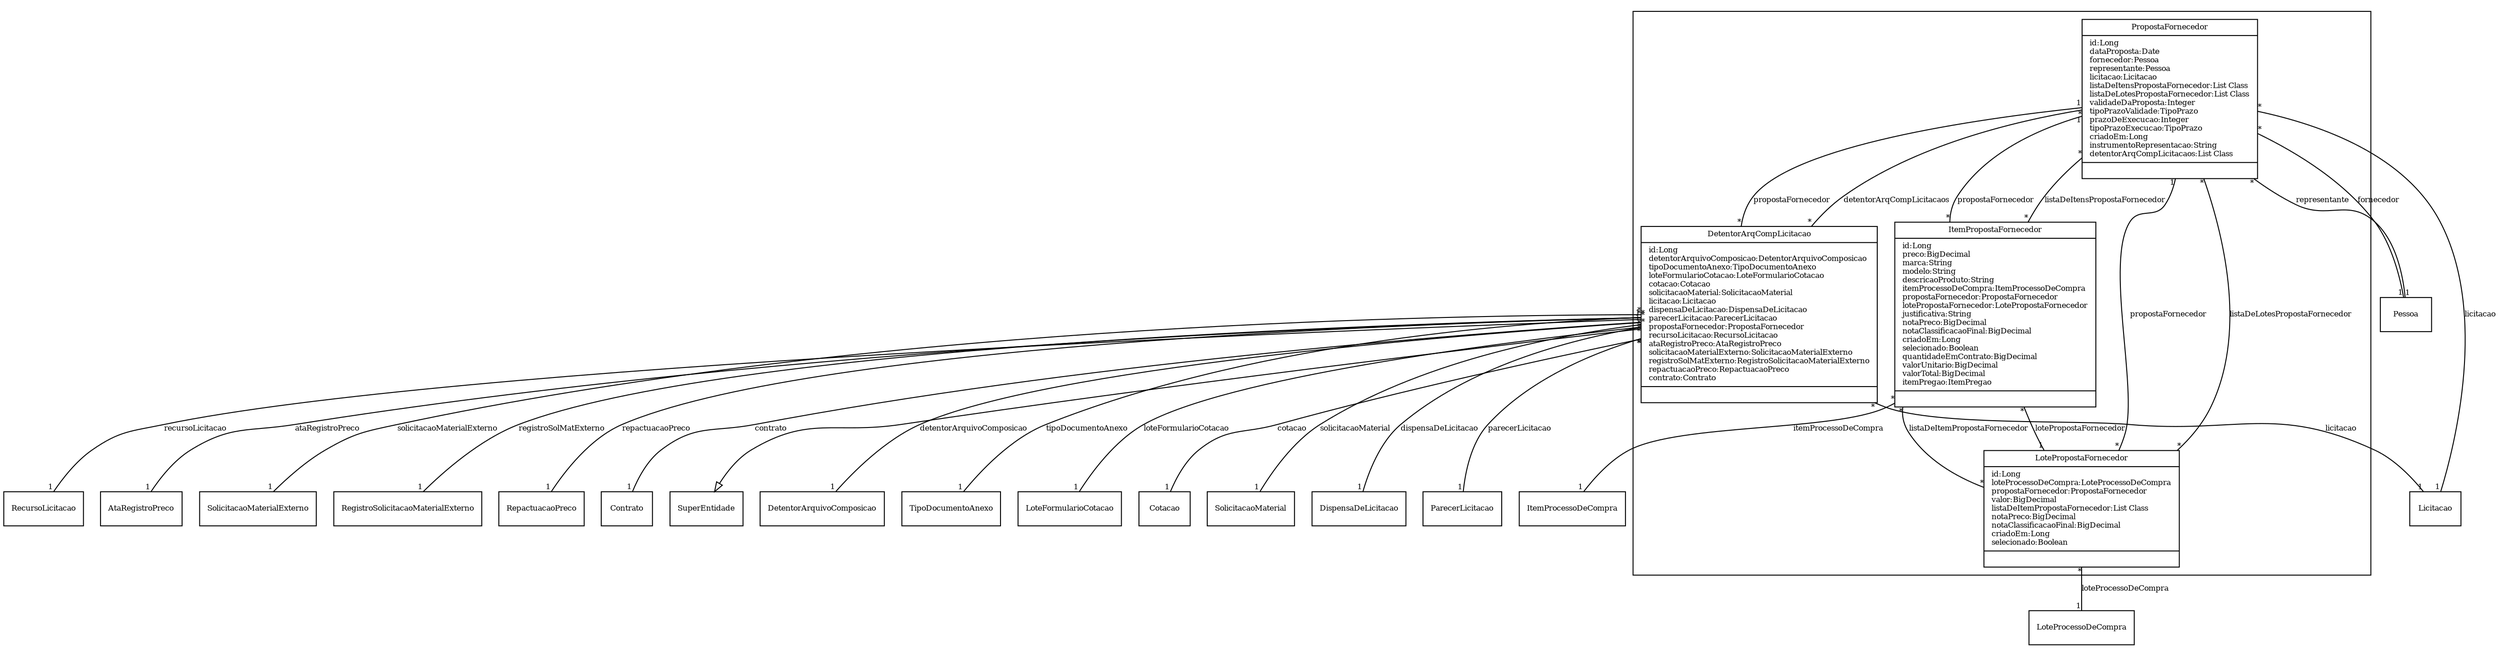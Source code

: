digraph G{
fontname = "Times-Roman"
fontsize = 8

node [
        fontname = "Times-Roman"
        fontsize = 8
        shape = "record"
]

edge [
        fontname = "Times-Roman"
        fontsize = 8
]

subgraph clusterPROPOSTA_DO_FORNECEDOR
{
PropostaFornecedor [label = "{PropostaFornecedor|id:Long\ldataProposta:Date\lfornecedor:Pessoa\lrepresentante:Pessoa\llicitacao:Licitacao\llistaDeItensPropostaFornecedor:List Class\llistaDeLotesPropostaFornecedor:List Class\lvalidadeDaProposta:Integer\ltipoPrazoValidade:TipoPrazo\lprazoDeExecucao:Integer\ltipoPrazoExecucao:TipoPrazo\lcriadoEm:Long\linstrumentoRepresentacao:String\ldetentorArqCompLicitacaos:List Class\l|\l}"]
ItemPropostaFornecedor [label = "{ItemPropostaFornecedor|id:Long\lpreco:BigDecimal\lmarca:String\lmodelo:String\ldescricaoProduto:String\litemProcessoDeCompra:ItemProcessoDeCompra\lpropostaFornecedor:PropostaFornecedor\llotePropostaFornecedor:LotePropostaFornecedor\ljustificativa:String\lnotaPreco:BigDecimal\lnotaClassificacaoFinal:BigDecimal\lcriadoEm:Long\lselecionado:Boolean\lquantidadeEmContrato:BigDecimal\lvalorUnitario:BigDecimal\lvalorTotal:BigDecimal\litemPregao:ItemPregao\l|\l}"]
LotePropostaFornecedor [label = "{LotePropostaFornecedor|id:Long\lloteProcessoDeCompra:LoteProcessoDeCompra\lpropostaFornecedor:PropostaFornecedor\lvalor:BigDecimal\llistaDeItemPropostaFornecedor:List Class\lnotaPreco:BigDecimal\lnotaClassificacaoFinal:BigDecimal\lcriadoEm:Long\lselecionado:Boolean\l|\l}"]
DetentorArqCompLicitacao [label = "{DetentorArqCompLicitacao|id:Long\ldetentorArquivoComposicao:DetentorArquivoComposicao\ltipoDocumentoAnexo:TipoDocumentoAnexo\lloteFormularioCotacao:LoteFormularioCotacao\lcotacao:Cotacao\lsolicitacaoMaterial:SolicitacaoMaterial\llicitacao:Licitacao\ldispensaDeLicitacao:DispensaDeLicitacao\lparecerLicitacao:ParecerLicitacao\lpropostaFornecedor:PropostaFornecedor\lrecursoLicitacao:RecursoLicitacao\lataRegistroPreco:AtaRegistroPreco\lsolicitacaoMaterialExterno:SolicitacaoMaterialExterno\lregistroSolMatExterno:RegistroSolicitacaoMaterialExterno\lrepactuacaoPreco:RepactuacaoPreco\lcontrato:Contrato\l|\l}"]
}
edge [arrowhead = "none" headlabel = "1" taillabel = "*"] PropostaFornecedor -> Pessoa [label = "fornecedor"]
edge [arrowhead = "none" headlabel = "1" taillabel = "*"] PropostaFornecedor -> Pessoa [label = "representante"]
edge [arrowhead = "none" headlabel = "1" taillabel = "*"] PropostaFornecedor -> Licitacao [label = "licitacao"]
edge [arrowhead = "none" headlabel = "*" taillabel = "*"] PropostaFornecedor -> ItemPropostaFornecedor [label = "listaDeItensPropostaFornecedor"]
edge [arrowhead = "none" headlabel = "*" taillabel = "*"] PropostaFornecedor -> LotePropostaFornecedor [label = "listaDeLotesPropostaFornecedor"]
edge [arrowhead = "none" headlabel = "*" taillabel = "*"] PropostaFornecedor -> DetentorArqCompLicitacao [label = "detentorArqCompLicitacaos"]
edge [arrowhead = "none" headlabel = "1" taillabel = "*"] ItemPropostaFornecedor -> ItemProcessoDeCompra [label = "itemProcessoDeCompra"]
edge [arrowhead = "none" headlabel = "1" taillabel = "*"] ItemPropostaFornecedor -> PropostaFornecedor [label = "propostaFornecedor"]
edge [arrowhead = "none" headlabel = "1" taillabel = "*"] ItemPropostaFornecedor -> LotePropostaFornecedor [label = "lotePropostaFornecedor"]
edge [arrowhead = "none" headlabel = "1" taillabel = "*"] LotePropostaFornecedor -> LoteProcessoDeCompra [label = "loteProcessoDeCompra"]
edge [arrowhead = "none" headlabel = "1" taillabel = "*"] LotePropostaFornecedor -> PropostaFornecedor [label = "propostaFornecedor"]
edge [arrowhead = "none" headlabel = "*" taillabel = "*"] LotePropostaFornecedor -> ItemPropostaFornecedor [label = "listaDeItemPropostaFornecedor"]
edge [arrowhead = "none" headlabel = "1" taillabel = "1"] DetentorArqCompLicitacao -> DetentorArquivoComposicao [label = "detentorArquivoComposicao"]
edge [arrowhead = "none" headlabel = "1" taillabel = "1"] DetentorArqCompLicitacao -> TipoDocumentoAnexo [label = "tipoDocumentoAnexo"]
edge [arrowhead = "none" headlabel = "1" taillabel = "*"] DetentorArqCompLicitacao -> LoteFormularioCotacao [label = "loteFormularioCotacao"]
edge [arrowhead = "none" headlabel = "1" taillabel = "*"] DetentorArqCompLicitacao -> Cotacao [label = "cotacao"]
edge [arrowhead = "none" headlabel = "1" taillabel = "*"] DetentorArqCompLicitacao -> SolicitacaoMaterial [label = "solicitacaoMaterial"]
edge [arrowhead = "none" headlabel = "1" taillabel = "*"] DetentorArqCompLicitacao -> Licitacao [label = "licitacao"]
edge [arrowhead = "none" headlabel = "1" taillabel = "*"] DetentorArqCompLicitacao -> DispensaDeLicitacao [label = "dispensaDeLicitacao"]
edge [arrowhead = "none" headlabel = "1" taillabel = "*"] DetentorArqCompLicitacao -> ParecerLicitacao [label = "parecerLicitacao"]
edge [arrowhead = "none" headlabel = "1" taillabel = "*"] DetentorArqCompLicitacao -> PropostaFornecedor [label = "propostaFornecedor"]
edge [arrowhead = "none" headlabel = "1" taillabel = "*"] DetentorArqCompLicitacao -> RecursoLicitacao [label = "recursoLicitacao"]
edge [arrowhead = "none" headlabel = "1" taillabel = "*"] DetentorArqCompLicitacao -> AtaRegistroPreco [label = "ataRegistroPreco"]
edge [arrowhead = "none" headlabel = "1" taillabel = "*"] DetentorArqCompLicitacao -> SolicitacaoMaterialExterno [label = "solicitacaoMaterialExterno"]
edge [arrowhead = "none" headlabel = "1" taillabel = "*"] DetentorArqCompLicitacao -> RegistroSolicitacaoMaterialExterno [label = "registroSolMatExterno"]
edge [arrowhead = "none" headlabel = "1" taillabel = "*"] DetentorArqCompLicitacao -> RepactuacaoPreco [label = "repactuacaoPreco"]
edge [arrowhead = "none" headlabel = "1" taillabel = "*"] DetentorArqCompLicitacao -> Contrato [label = "contrato"]
edge [ arrowhead = "empty" headlabel = "" taillabel = ""] DetentorArqCompLicitacao -> SuperEntidade
}
